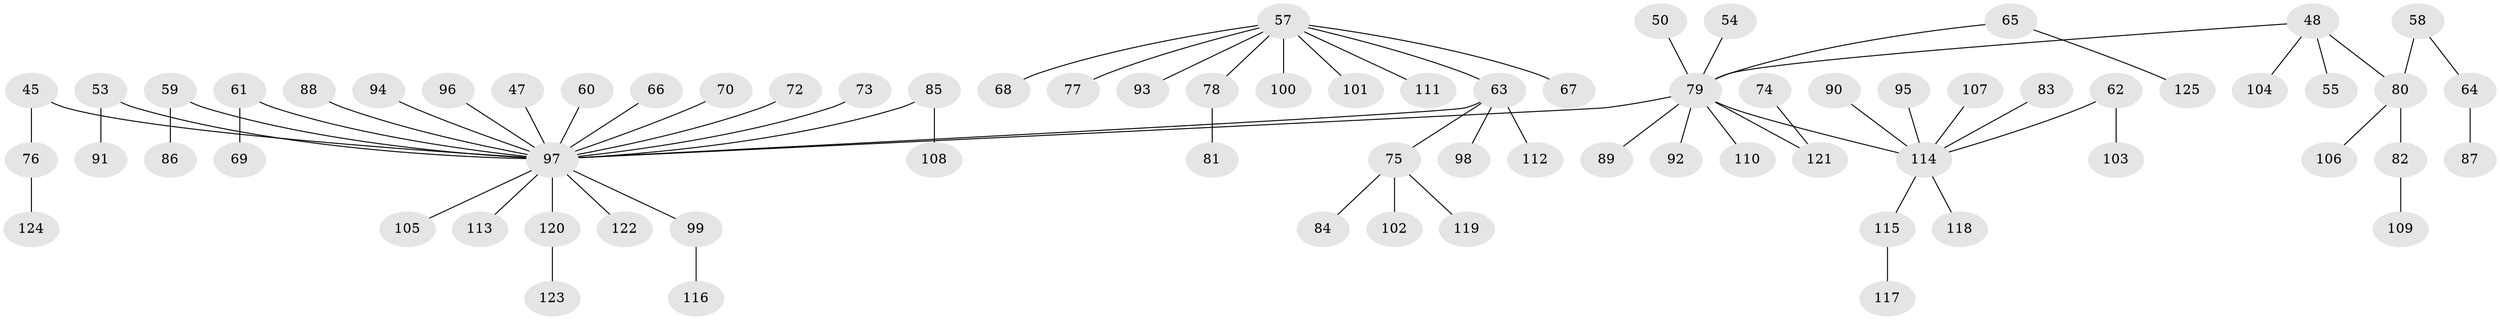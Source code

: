 // original degree distribution, {6: 0.032, 7: 0.016, 5: 0.04, 3: 0.136, 2: 0.248, 1: 0.512, 4: 0.016}
// Generated by graph-tools (version 1.1) at 2025/56/03/04/25 21:56:04]
// undirected, 75 vertices, 74 edges
graph export_dot {
graph [start="1"]
  node [color=gray90,style=filled];
  45;
  47;
  48 [super="+26"];
  50;
  53;
  54;
  55;
  57 [super="+16+36+40+49+37+43"];
  58;
  59;
  60;
  61;
  62;
  63 [super="+10"];
  64;
  65 [super="+46"];
  66;
  67;
  68;
  69;
  70;
  72;
  73;
  74;
  75 [super="+25"];
  76;
  77;
  78;
  79 [super="+38+11+22"];
  80 [super="+20+24+39+33"];
  81;
  82;
  83;
  84;
  85;
  86;
  87;
  88;
  89 [super="+7"];
  90;
  91;
  92;
  93;
  94;
  95;
  96;
  97 [super="+4+8+34+32+52"];
  98 [super="+14+15+27"];
  99;
  100;
  101;
  102;
  103;
  104;
  105;
  106;
  107;
  108;
  109;
  110;
  111;
  112;
  113;
  114 [super="+44+56"];
  115;
  116;
  117;
  118;
  119;
  120;
  121 [super="+71"];
  122;
  123;
  124;
  125;
  45 -- 76;
  45 -- 97;
  47 -- 97;
  48 -- 55;
  48 -- 80;
  48 -- 104;
  48 -- 79;
  50 -- 79;
  53 -- 91;
  53 -- 97;
  54 -- 79;
  57 -- 68;
  57 -- 78;
  57 -- 100;
  57 -- 77;
  57 -- 63;
  57 -- 101;
  57 -- 111;
  57 -- 93;
  57 -- 67;
  58 -- 64;
  58 -- 80;
  59 -- 86;
  59 -- 97;
  60 -- 97;
  61 -- 69;
  61 -- 97;
  62 -- 103;
  62 -- 114;
  63 -- 112;
  63 -- 98;
  63 -- 75;
  63 -- 97;
  64 -- 87;
  65 -- 125;
  65 -- 79;
  66 -- 97;
  70 -- 97;
  72 -- 97;
  73 -- 97;
  74 -- 121;
  75 -- 84;
  75 -- 102;
  75 -- 119;
  76 -- 124;
  78 -- 81;
  79 -- 92;
  79 -- 97;
  79 -- 89;
  79 -- 110;
  79 -- 121;
  79 -- 114;
  80 -- 82;
  80 -- 106;
  82 -- 109;
  83 -- 114;
  85 -- 108;
  85 -- 97;
  88 -- 97;
  90 -- 114;
  94 -- 97;
  95 -- 114;
  96 -- 97;
  97 -- 120;
  97 -- 99;
  97 -- 105;
  97 -- 113;
  97 -- 122;
  99 -- 116;
  107 -- 114;
  114 -- 115;
  114 -- 118;
  115 -- 117;
  120 -- 123;
}
